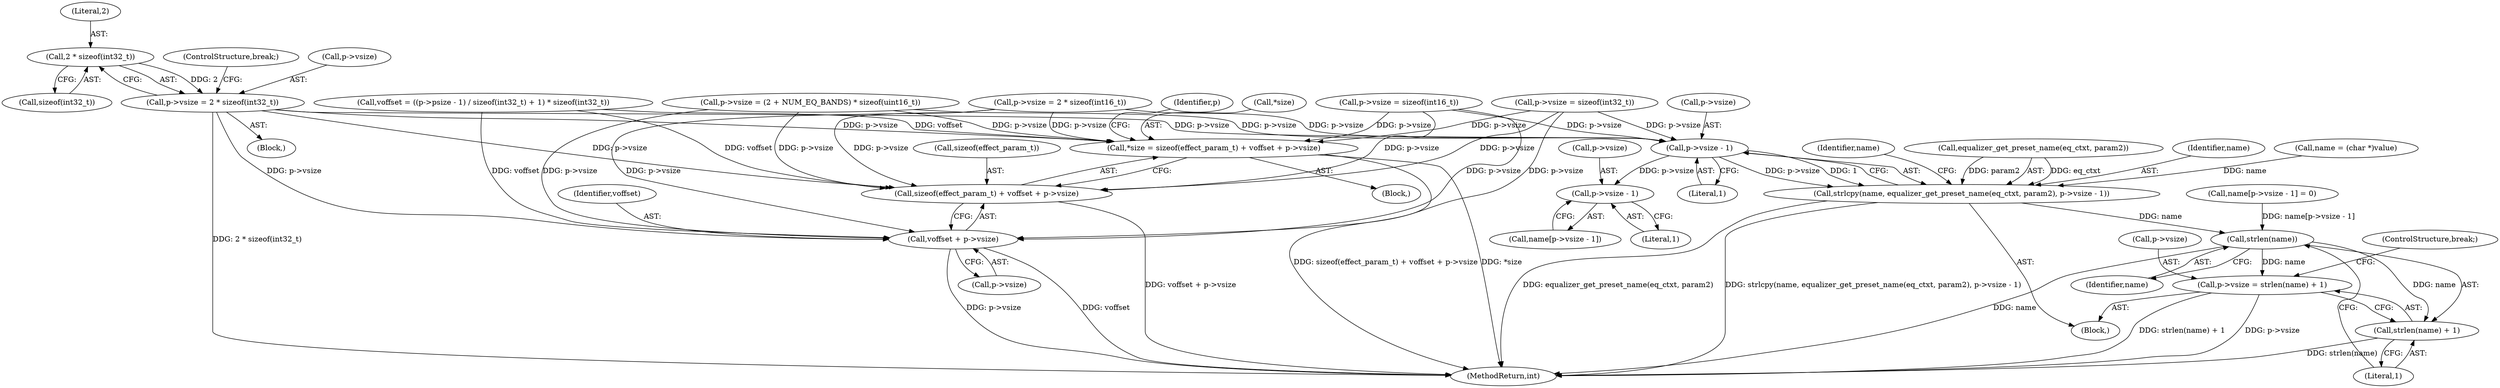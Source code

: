 digraph "0_Android_d72ea85c78a1a68bf99fd5804ad9784b4102fe57@API" {
"1000233" [label="(Call,2 * sizeof(int32_t))"];
"1000229" [label="(Call,p->vsize = 2 * sizeof(int32_t))"];
"1000297" [label="(Call,*size = sizeof(effect_param_t) + voffset + p->vsize)"];
"1000300" [label="(Call,sizeof(effect_param_t) + voffset + p->vsize)"];
"1000303" [label="(Call,voffset + p->vsize)"];
"1000525" [label="(Call,p->vsize - 1)"];
"1000520" [label="(Call,strlcpy(name, equalizer_get_preset_name(eq_ctxt, param2), p->vsize - 1))"];
"1000544" [label="(Call,strlen(name))"];
"1000539" [label="(Call,p->vsize = strlen(name) + 1)"];
"1000543" [label="(Call,strlen(name) + 1)"];
"1000533" [label="(Call,p->vsize - 1)"];
"1000547" [label="(ControlStructure,break;)"];
"1000234" [label="(Literal,2)"];
"1000112" [label="(Call,voffset = ((p->psize - 1) / sizeof(int32_t) + 1) * sizeof(int32_t))"];
"1000534" [label="(Call,p->vsize)"];
"1000301" [label="(Call,sizeof(effect_param_t))"];
"1000530" [label="(Call,name[p->vsize - 1] = 0)"];
"1000252" [label="(Call,p->vsize = sizeof(int32_t))"];
"1000303" [label="(Call,voffset + p->vsize)"];
"1000526" [label="(Call,p->vsize)"];
"1000544" [label="(Call,strlen(name))"];
"1000540" [label="(Call,p->vsize)"];
"1000532" [label="(Identifier,name)"];
"1000235" [label="(Call,sizeof(int32_t))"];
"1000318" [label="(Block,)"];
"1000298" [label="(Call,*size)"];
"1000181" [label="(Call,p->vsize = sizeof(int16_t))"];
"1000537" [label="(Literal,1)"];
"1000229" [label="(Call,p->vsize = 2 * sizeof(int32_t))"];
"1000237" [label="(ControlStructure,break;)"];
"1000520" [label="(Call,strlcpy(name, equalizer_get_preset_name(eq_ctxt, param2), p->vsize - 1))"];
"1000300" [label="(Call,sizeof(effect_param_t) + voffset + p->vsize)"];
"1000546" [label="(Literal,1)"];
"1000162" [label="(Block,)"];
"1000522" [label="(Call,equalizer_get_preset_name(eq_ctxt, param2))"];
"1000529" [label="(Literal,1)"];
"1000204" [label="(Call,p->vsize = 2 * sizeof(int16_t))"];
"1000539" [label="(Call,p->vsize = strlen(name) + 1)"];
"1000311" [label="(Identifier,p)"];
"1000104" [label="(Block,)"];
"1000545" [label="(Identifier,name)"];
"1000230" [label="(Call,p->vsize)"];
"1000606" [label="(MethodReturn,int)"];
"1000533" [label="(Call,p->vsize - 1)"];
"1000305" [label="(Call,p->vsize)"];
"1000525" [label="(Call,p->vsize - 1)"];
"1000279" [label="(Call,p->vsize = (2 + NUM_EQ_BANDS) * sizeof(uint16_t))"];
"1000297" [label="(Call,*size = sizeof(effect_param_t) + voffset + p->vsize)"];
"1000521" [label="(Identifier,name)"];
"1000543" [label="(Call,strlen(name) + 1)"];
"1000304" [label="(Identifier,voffset)"];
"1000515" [label="(Call,name = (char *)value)"];
"1000233" [label="(Call,2 * sizeof(int32_t))"];
"1000531" [label="(Call,name[p->vsize - 1])"];
"1000233" -> "1000229"  [label="AST: "];
"1000233" -> "1000235"  [label="CFG: "];
"1000234" -> "1000233"  [label="AST: "];
"1000235" -> "1000233"  [label="AST: "];
"1000229" -> "1000233"  [label="CFG: "];
"1000233" -> "1000229"  [label="DDG: 2"];
"1000229" -> "1000162"  [label="AST: "];
"1000230" -> "1000229"  [label="AST: "];
"1000237" -> "1000229"  [label="CFG: "];
"1000229" -> "1000606"  [label="DDG: 2 * sizeof(int32_t)"];
"1000229" -> "1000297"  [label="DDG: p->vsize"];
"1000229" -> "1000300"  [label="DDG: p->vsize"];
"1000229" -> "1000303"  [label="DDG: p->vsize"];
"1000229" -> "1000525"  [label="DDG: p->vsize"];
"1000297" -> "1000104"  [label="AST: "];
"1000297" -> "1000300"  [label="CFG: "];
"1000298" -> "1000297"  [label="AST: "];
"1000300" -> "1000297"  [label="AST: "];
"1000311" -> "1000297"  [label="CFG: "];
"1000297" -> "1000606"  [label="DDG: *size"];
"1000297" -> "1000606"  [label="DDG: sizeof(effect_param_t) + voffset + p->vsize"];
"1000112" -> "1000297"  [label="DDG: voffset"];
"1000181" -> "1000297"  [label="DDG: p->vsize"];
"1000204" -> "1000297"  [label="DDG: p->vsize"];
"1000252" -> "1000297"  [label="DDG: p->vsize"];
"1000279" -> "1000297"  [label="DDG: p->vsize"];
"1000300" -> "1000303"  [label="CFG: "];
"1000301" -> "1000300"  [label="AST: "];
"1000303" -> "1000300"  [label="AST: "];
"1000300" -> "1000606"  [label="DDG: voffset + p->vsize"];
"1000112" -> "1000300"  [label="DDG: voffset"];
"1000181" -> "1000300"  [label="DDG: p->vsize"];
"1000204" -> "1000300"  [label="DDG: p->vsize"];
"1000252" -> "1000300"  [label="DDG: p->vsize"];
"1000279" -> "1000300"  [label="DDG: p->vsize"];
"1000303" -> "1000305"  [label="CFG: "];
"1000304" -> "1000303"  [label="AST: "];
"1000305" -> "1000303"  [label="AST: "];
"1000303" -> "1000606"  [label="DDG: voffset"];
"1000303" -> "1000606"  [label="DDG: p->vsize"];
"1000112" -> "1000303"  [label="DDG: voffset"];
"1000181" -> "1000303"  [label="DDG: p->vsize"];
"1000204" -> "1000303"  [label="DDG: p->vsize"];
"1000252" -> "1000303"  [label="DDG: p->vsize"];
"1000279" -> "1000303"  [label="DDG: p->vsize"];
"1000525" -> "1000520"  [label="AST: "];
"1000525" -> "1000529"  [label="CFG: "];
"1000526" -> "1000525"  [label="AST: "];
"1000529" -> "1000525"  [label="AST: "];
"1000520" -> "1000525"  [label="CFG: "];
"1000525" -> "1000520"  [label="DDG: p->vsize"];
"1000525" -> "1000520"  [label="DDG: 1"];
"1000181" -> "1000525"  [label="DDG: p->vsize"];
"1000204" -> "1000525"  [label="DDG: p->vsize"];
"1000252" -> "1000525"  [label="DDG: p->vsize"];
"1000279" -> "1000525"  [label="DDG: p->vsize"];
"1000525" -> "1000533"  [label="DDG: p->vsize"];
"1000520" -> "1000318"  [label="AST: "];
"1000521" -> "1000520"  [label="AST: "];
"1000522" -> "1000520"  [label="AST: "];
"1000532" -> "1000520"  [label="CFG: "];
"1000520" -> "1000606"  [label="DDG: strlcpy(name, equalizer_get_preset_name(eq_ctxt, param2), p->vsize - 1)"];
"1000520" -> "1000606"  [label="DDG: equalizer_get_preset_name(eq_ctxt, param2)"];
"1000515" -> "1000520"  [label="DDG: name"];
"1000522" -> "1000520"  [label="DDG: eq_ctxt"];
"1000522" -> "1000520"  [label="DDG: param2"];
"1000520" -> "1000544"  [label="DDG: name"];
"1000544" -> "1000543"  [label="AST: "];
"1000544" -> "1000545"  [label="CFG: "];
"1000545" -> "1000544"  [label="AST: "];
"1000546" -> "1000544"  [label="CFG: "];
"1000544" -> "1000606"  [label="DDG: name"];
"1000544" -> "1000539"  [label="DDG: name"];
"1000544" -> "1000543"  [label="DDG: name"];
"1000530" -> "1000544"  [label="DDG: name[p->vsize - 1]"];
"1000539" -> "1000318"  [label="AST: "];
"1000539" -> "1000543"  [label="CFG: "];
"1000540" -> "1000539"  [label="AST: "];
"1000543" -> "1000539"  [label="AST: "];
"1000547" -> "1000539"  [label="CFG: "];
"1000539" -> "1000606"  [label="DDG: p->vsize"];
"1000539" -> "1000606"  [label="DDG: strlen(name) + 1"];
"1000543" -> "1000546"  [label="CFG: "];
"1000546" -> "1000543"  [label="AST: "];
"1000543" -> "1000606"  [label="DDG: strlen(name)"];
"1000533" -> "1000531"  [label="AST: "];
"1000533" -> "1000537"  [label="CFG: "];
"1000534" -> "1000533"  [label="AST: "];
"1000537" -> "1000533"  [label="AST: "];
"1000531" -> "1000533"  [label="CFG: "];
}
